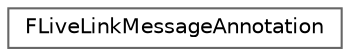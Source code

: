 digraph "Graphical Class Hierarchy"
{
 // INTERACTIVE_SVG=YES
 // LATEX_PDF_SIZE
  bgcolor="transparent";
  edge [fontname=Helvetica,fontsize=10,labelfontname=Helvetica,labelfontsize=10];
  node [fontname=Helvetica,fontsize=10,shape=box,height=0.2,width=0.4];
  rankdir="LR";
  Node0 [id="Node000000",label="FLiveLinkMessageAnnotation",height=0.2,width=0.4,color="grey40", fillcolor="white", style="filled",URL="$d5/de4/structFLiveLinkMessageAnnotation.html",tooltip=" "];
}
